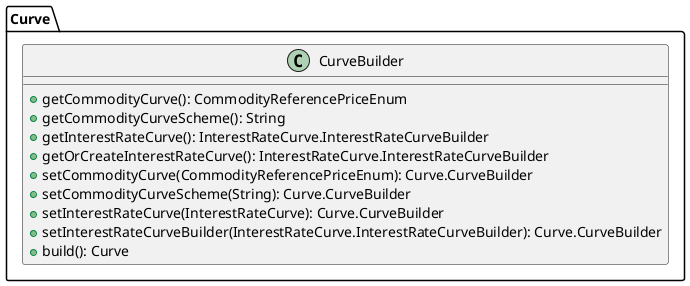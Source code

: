 @startuml

    class Curve.CurveBuilder [[Curve.CurveBuilder.html]] {
        +getCommodityCurve(): CommodityReferencePriceEnum
        +getCommodityCurveScheme(): String
        +getInterestRateCurve(): InterestRateCurve.InterestRateCurveBuilder
        +getOrCreateInterestRateCurve(): InterestRateCurve.InterestRateCurveBuilder
        +setCommodityCurve(CommodityReferencePriceEnum): Curve.CurveBuilder
        +setCommodityCurveScheme(String): Curve.CurveBuilder
        +setInterestRateCurve(InterestRateCurve): Curve.CurveBuilder
        +setInterestRateCurveBuilder(InterestRateCurve.InterestRateCurveBuilder): Curve.CurveBuilder
        +build(): Curve
    }

@enduml
